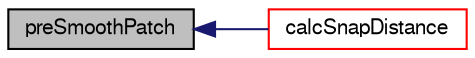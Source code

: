 digraph "preSmoothPatch"
{
  bgcolor="transparent";
  edge [fontname="FreeSans",fontsize="10",labelfontname="FreeSans",labelfontsize="10"];
  node [fontname="FreeSans",fontsize="10",shape=record];
  rankdir="LR";
  Node2083 [label="preSmoothPatch",height=0.2,width=0.4,color="black", fillcolor="grey75", style="filled", fontcolor="black"];
  Node2083 -> Node2084 [dir="back",color="midnightblue",fontsize="10",style="solid",fontname="FreeSans"];
  Node2084 [label="calcSnapDistance",height=0.2,width=0.4,color="red",URL="$a24622.html#afd4d0bc8076355e778a983cde07f58af",tooltip="Calculate edge length per patch point. "];
}
